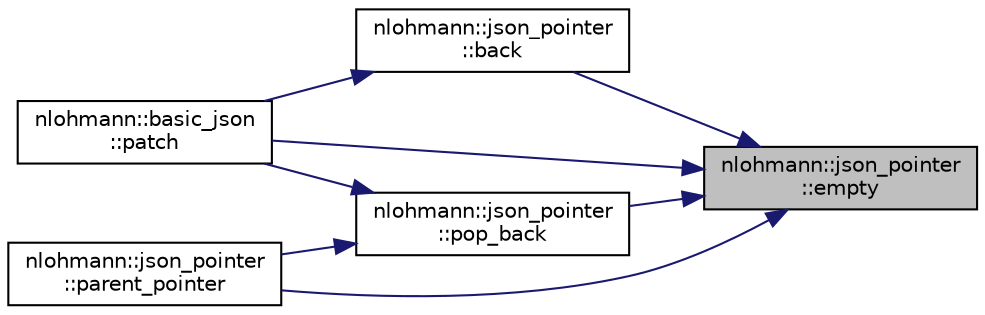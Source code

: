 digraph "nlohmann::json_pointer::empty"
{
 // LATEX_PDF_SIZE
  edge [fontname="Helvetica",fontsize="10",labelfontname="Helvetica",labelfontsize="10"];
  node [fontname="Helvetica",fontsize="10",shape=record];
  rankdir="RL";
  Node1 [label="nlohmann::json_pointer\l::empty",height=0.2,width=0.4,color="black", fillcolor="grey75", style="filled", fontcolor="black",tooltip="return whether pointer points to the root document"];
  Node1 -> Node2 [dir="back",color="midnightblue",fontsize="10",style="solid"];
  Node2 [label="nlohmann::json_pointer\l::back",height=0.2,width=0.4,color="black", fillcolor="white", style="filled",URL="$classnlohmann_1_1json__pointer.html#a213bc67c32a30c68ac6bf06f5195d482",tooltip="return last reference token"];
  Node2 -> Node3 [dir="back",color="midnightblue",fontsize="10",style="solid"];
  Node3 [label="nlohmann::basic_json\l::patch",height=0.2,width=0.4,color="black", fillcolor="white", style="filled",URL="$classnlohmann_1_1basic__json.html#adcc786998f220a5b3083ee8a37c4553e",tooltip="applies a JSON patch"];
  Node1 -> Node4 [dir="back",color="midnightblue",fontsize="10",style="solid"];
  Node4 [label="nlohmann::json_pointer\l::parent_pointer",height=0.2,width=0.4,color="black", fillcolor="white", style="filled",URL="$classnlohmann_1_1json__pointer.html#afdaacce1edb7145e0434e014f0e8685a",tooltip="returns the parent of this JSON pointer"];
  Node1 -> Node3 [dir="back",color="midnightblue",fontsize="10",style="solid"];
  Node1 -> Node5 [dir="back",color="midnightblue",fontsize="10",style="solid"];
  Node5 [label="nlohmann::json_pointer\l::pop_back",height=0.2,width=0.4,color="black", fillcolor="white", style="filled",URL="$classnlohmann_1_1json__pointer.html#a4b1ee4d511ca195bed896a3da47e264c",tooltip="remove last reference token"];
  Node5 -> Node4 [dir="back",color="midnightblue",fontsize="10",style="solid"];
  Node5 -> Node3 [dir="back",color="midnightblue",fontsize="10",style="solid"];
}
